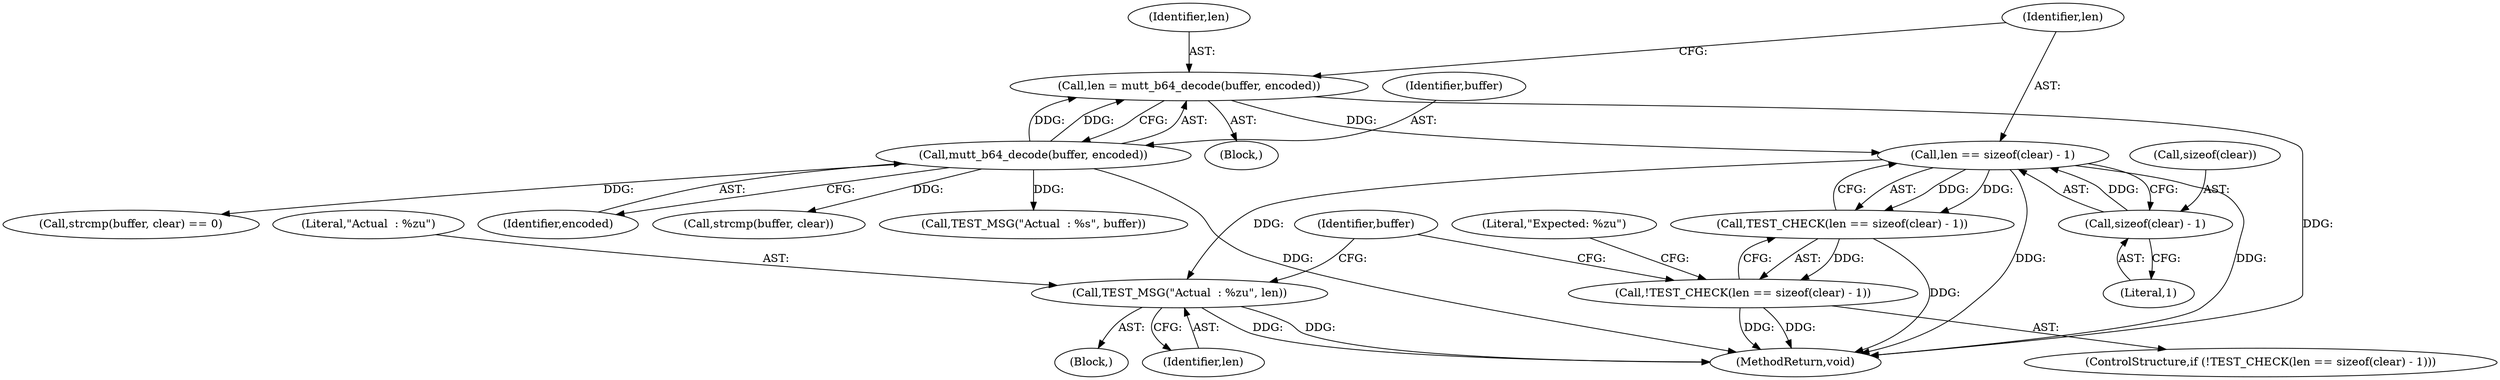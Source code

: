 digraph "1_neomutt_6f163e07ae68654d7ac5268cbb7565f6df79ad85_3@API" {
"1000113" [label="(Call,len == sizeof(clear) - 1)"];
"1000105" [label="(Call,len = mutt_b64_decode(buffer, encoded))"];
"1000107" [label="(Call,mutt_b64_decode(buffer, encoded))"];
"1000115" [label="(Call,sizeof(clear) - 1)"];
"1000112" [label="(Call,TEST_CHECK(len == sizeof(clear) - 1))"];
"1000111" [label="(Call,!TEST_CHECK(len == sizeof(clear) - 1))"];
"1000126" [label="(Call,TEST_MSG(\"Actual  : %zu\", len))"];
"1000121" [label="(Literal,\"Expected: %zu\")"];
"1000138" [label="(Call,strcmp(buffer, clear))"];
"1000110" [label="(ControlStructure,if (!TEST_CHECK(len == sizeof(clear) - 1)))"];
"1000126" [label="(Call,TEST_MSG(\"Actual  : %zu\", len))"];
"1000107" [label="(Call,mutt_b64_decode(buffer, encoded))"];
"1000114" [label="(Identifier,len)"];
"1000113" [label="(Call,len == sizeof(clear) - 1)"];
"1000112" [label="(Call,TEST_CHECK(len == sizeof(clear) - 1))"];
"1000106" [label="(Identifier,len)"];
"1000105" [label="(Call,len = mutt_b64_decode(buffer, encoded))"];
"1000115" [label="(Call,sizeof(clear) - 1)"];
"1000146" [label="(Call,TEST_MSG(\"Actual  : %s\", buffer))"];
"1000116" [label="(Call,sizeof(clear))"];
"1000131" [label="(Identifier,buffer)"];
"1000137" [label="(Call,strcmp(buffer, clear) == 0)"];
"1000118" [label="(Literal,1)"];
"1000111" [label="(Call,!TEST_CHECK(len == sizeof(clear) - 1))"];
"1000102" [label="(Block,)"];
"1000149" [label="(MethodReturn,void)"];
"1000119" [label="(Block,)"];
"1000127" [label="(Literal,\"Actual  : %zu\")"];
"1000109" [label="(Identifier,encoded)"];
"1000108" [label="(Identifier,buffer)"];
"1000128" [label="(Identifier,len)"];
"1000113" -> "1000112"  [label="AST: "];
"1000113" -> "1000115"  [label="CFG: "];
"1000114" -> "1000113"  [label="AST: "];
"1000115" -> "1000113"  [label="AST: "];
"1000112" -> "1000113"  [label="CFG: "];
"1000113" -> "1000149"  [label="DDG: "];
"1000113" -> "1000149"  [label="DDG: "];
"1000113" -> "1000112"  [label="DDG: "];
"1000113" -> "1000112"  [label="DDG: "];
"1000105" -> "1000113"  [label="DDG: "];
"1000115" -> "1000113"  [label="DDG: "];
"1000113" -> "1000126"  [label="DDG: "];
"1000105" -> "1000102"  [label="AST: "];
"1000105" -> "1000107"  [label="CFG: "];
"1000106" -> "1000105"  [label="AST: "];
"1000107" -> "1000105"  [label="AST: "];
"1000114" -> "1000105"  [label="CFG: "];
"1000105" -> "1000149"  [label="DDG: "];
"1000107" -> "1000105"  [label="DDG: "];
"1000107" -> "1000105"  [label="DDG: "];
"1000107" -> "1000109"  [label="CFG: "];
"1000108" -> "1000107"  [label="AST: "];
"1000109" -> "1000107"  [label="AST: "];
"1000107" -> "1000149"  [label="DDG: "];
"1000107" -> "1000137"  [label="DDG: "];
"1000107" -> "1000138"  [label="DDG: "];
"1000107" -> "1000146"  [label="DDG: "];
"1000115" -> "1000118"  [label="CFG: "];
"1000116" -> "1000115"  [label="AST: "];
"1000118" -> "1000115"  [label="AST: "];
"1000112" -> "1000111"  [label="AST: "];
"1000111" -> "1000112"  [label="CFG: "];
"1000112" -> "1000149"  [label="DDG: "];
"1000112" -> "1000111"  [label="DDG: "];
"1000111" -> "1000110"  [label="AST: "];
"1000121" -> "1000111"  [label="CFG: "];
"1000131" -> "1000111"  [label="CFG: "];
"1000111" -> "1000149"  [label="DDG: "];
"1000111" -> "1000149"  [label="DDG: "];
"1000126" -> "1000119"  [label="AST: "];
"1000126" -> "1000128"  [label="CFG: "];
"1000127" -> "1000126"  [label="AST: "];
"1000128" -> "1000126"  [label="AST: "];
"1000131" -> "1000126"  [label="CFG: "];
"1000126" -> "1000149"  [label="DDG: "];
"1000126" -> "1000149"  [label="DDG: "];
}
